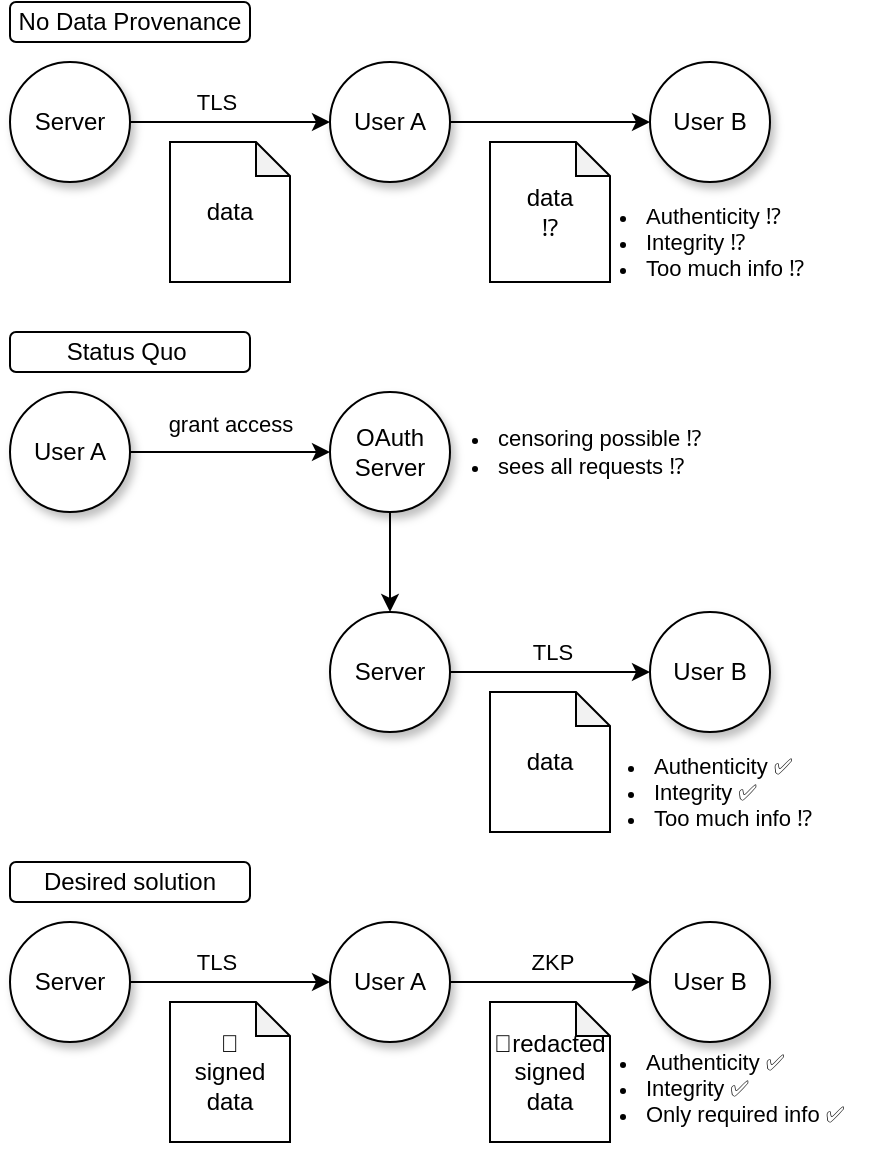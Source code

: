 <mxfile version="21.6.5" type="device">
  <diagram name="Page-1" id="E1Tv2Iv79u1PMs5fWFh_">
    <mxGraphModel dx="748" dy="686" grid="1" gridSize="10" guides="1" tooltips="1" connect="1" arrows="1" fold="1" page="1" pageScale="1" pageWidth="827" pageHeight="1169" math="0" shadow="0">
      <root>
        <mxCell id="0" />
        <mxCell id="1" parent="0" />
        <mxCell id="HxEEL8P-OPklS3m3PPNj-1" value="Server" style="ellipse;whiteSpace=wrap;html=1;aspect=fixed;shadow=1;" parent="1" vertex="1">
          <mxGeometry x="70" y="190" width="60" height="60" as="geometry" />
        </mxCell>
        <mxCell id="HxEEL8P-OPklS3m3PPNj-5" style="edgeStyle=orthogonalEdgeStyle;rounded=0;orthogonalLoop=1;jettySize=auto;html=1;exitX=1;exitY=0.5;exitDx=0;exitDy=0;entryX=0;entryY=0.5;entryDx=0;entryDy=0;" parent="1" source="HxEEL8P-OPklS3m3PPNj-2" target="HxEEL8P-OPklS3m3PPNj-3" edge="1">
          <mxGeometry relative="1" as="geometry" />
        </mxCell>
        <mxCell id="HxEEL8P-OPklS3m3PPNj-2" value="User A" style="ellipse;whiteSpace=wrap;html=1;aspect=fixed;shadow=1;" parent="1" vertex="1">
          <mxGeometry x="230" y="190" width="60" height="60" as="geometry" />
        </mxCell>
        <mxCell id="HxEEL8P-OPklS3m3PPNj-3" value="User B" style="ellipse;whiteSpace=wrap;html=1;aspect=fixed;shadow=1;" parent="1" vertex="1">
          <mxGeometry x="390" y="190" width="60" height="60" as="geometry" />
        </mxCell>
        <mxCell id="HxEEL8P-OPklS3m3PPNj-4" value="" style="endArrow=classic;html=1;rounded=0;exitX=1;exitY=0.5;exitDx=0;exitDy=0;" parent="1" source="HxEEL8P-OPklS3m3PPNj-1" target="HxEEL8P-OPklS3m3PPNj-2" edge="1">
          <mxGeometry width="50" height="50" relative="1" as="geometry">
            <mxPoint x="410" y="360" as="sourcePoint" />
            <mxPoint x="460" y="310" as="targetPoint" />
          </mxGeometry>
        </mxCell>
        <mxCell id="HxEEL8P-OPklS3m3PPNj-6" value="TLS" style="edgeLabel;html=1;align=center;verticalAlign=middle;resizable=0;points=[];" parent="HxEEL8P-OPklS3m3PPNj-4" vertex="1" connectable="0">
          <mxGeometry x="-0.146" y="-1" relative="1" as="geometry">
            <mxPoint y="-11" as="offset" />
          </mxGeometry>
        </mxCell>
        <mxCell id="HxEEL8P-OPklS3m3PPNj-7" value="data" style="shape=note;whiteSpace=wrap;html=1;backgroundOutline=1;darkOpacity=0.05;size=17;" parent="1" vertex="1">
          <mxGeometry x="150" y="230" width="60" height="70" as="geometry" />
        </mxCell>
        <mxCell id="HxEEL8P-OPklS3m3PPNj-8" value="data&lt;br&gt;⁉️" style="shape=note;whiteSpace=wrap;html=1;backgroundOutline=1;darkOpacity=0.05;size=17;" parent="1" vertex="1">
          <mxGeometry x="310" y="230" width="60" height="70" as="geometry" />
        </mxCell>
        <mxCell id="HxEEL8P-OPklS3m3PPNj-9" value="&lt;ul style=&quot;font-size: 11px;&quot;&gt;&lt;li&gt;Authenticity ⁉️&lt;/li&gt;&lt;li style=&quot;border-color: var(--border-color);&quot;&gt;Integrity ⁉️&lt;/li&gt;&lt;li&gt;&lt;span style=&quot;background-color: initial;&quot;&gt;Too much info&amp;nbsp;&lt;/span&gt;⁉️&lt;br&gt;&lt;/li&gt;&lt;/ul&gt;" style="rounded=0;whiteSpace=wrap;html=1;align=left;fillColor=none;strokeColor=none;horizontal=1;" parent="1" vertex="1">
          <mxGeometry x="346" y="250" width="136" height="60" as="geometry" />
        </mxCell>
        <mxCell id="HxEEL8P-OPklS3m3PPNj-18" value="&lt;ul style=&quot;font-size: 11px;&quot;&gt;&lt;li&gt;Authenticity ✅&lt;/li&gt;&lt;li style=&quot;border-color: var(--border-color);&quot;&gt;Integrity&amp;nbsp;✅&lt;/li&gt;&lt;li&gt;&lt;span style=&quot;background-color: initial;&quot;&gt;Too much info&amp;nbsp;&lt;/span&gt;⁉️&lt;br&gt;&lt;/li&gt;&lt;/ul&gt;" style="rounded=0;whiteSpace=wrap;html=1;align=left;fillColor=none;strokeColor=none;horizontal=1;" parent="1" vertex="1">
          <mxGeometry x="350" y="525" width="136" height="60" as="geometry" />
        </mxCell>
        <mxCell id="HxEEL8P-OPklS3m3PPNj-24" value="Server" style="ellipse;whiteSpace=wrap;html=1;aspect=fixed;shadow=1;" parent="1" vertex="1">
          <mxGeometry x="230" y="465" width="60" height="60" as="geometry" />
        </mxCell>
        <mxCell id="HxEEL8P-OPklS3m3PPNj-25" style="rounded=0;orthogonalLoop=1;jettySize=auto;html=1;exitX=1;exitY=0.5;exitDx=0;exitDy=0;entryX=0;entryY=0.5;entryDx=0;entryDy=0;" parent="1" source="HxEEL8P-OPklS3m3PPNj-24" target="HxEEL8P-OPklS3m3PPNj-28" edge="1">
          <mxGeometry relative="1" as="geometry" />
        </mxCell>
        <mxCell id="HxEEL8P-OPklS3m3PPNj-26" value="TLS" style="edgeLabel;html=1;align=center;verticalAlign=middle;resizable=0;points=[];" parent="HxEEL8P-OPklS3m3PPNj-25" vertex="1" connectable="0">
          <mxGeometry x="-0.112" y="2" relative="1" as="geometry">
            <mxPoint x="6" y="-8" as="offset" />
          </mxGeometry>
        </mxCell>
        <mxCell id="HxEEL8P-OPklS3m3PPNj-27" value="User A" style="ellipse;whiteSpace=wrap;html=1;aspect=fixed;shadow=1;" parent="1" vertex="1">
          <mxGeometry x="70" y="355" width="60" height="60" as="geometry" />
        </mxCell>
        <mxCell id="HxEEL8P-OPklS3m3PPNj-28" value="User B" style="ellipse;whiteSpace=wrap;html=1;aspect=fixed;shadow=1;" parent="1" vertex="1">
          <mxGeometry x="390" y="465" width="60" height="60" as="geometry" />
        </mxCell>
        <mxCell id="HxEEL8P-OPklS3m3PPNj-29" value="" style="endArrow=none;html=1;rounded=0;startArrow=classic;startFill=1;endFill=0;" parent="1" source="HxEEL8P-OPklS3m3PPNj-33" target="HxEEL8P-OPklS3m3PPNj-27" edge="1">
          <mxGeometry width="50" height="50" relative="1" as="geometry">
            <mxPoint x="110" y="395" as="sourcePoint" />
            <mxPoint x="450" y="485" as="targetPoint" />
          </mxGeometry>
        </mxCell>
        <mxCell id="HxEEL8P-OPklS3m3PPNj-30" value="grant access" style="edgeLabel;html=1;align=center;verticalAlign=middle;resizable=0;points=[];" parent="HxEEL8P-OPklS3m3PPNj-29" vertex="1" connectable="0">
          <mxGeometry x="-0.004" y="-1" relative="1" as="geometry">
            <mxPoint y="-13" as="offset" />
          </mxGeometry>
        </mxCell>
        <mxCell id="HxEEL8P-OPklS3m3PPNj-31" value="data" style="shape=note;whiteSpace=wrap;html=1;backgroundOutline=1;darkOpacity=0.05;size=17;" parent="1" vertex="1">
          <mxGeometry x="310" y="505" width="60" height="70" as="geometry" />
        </mxCell>
        <mxCell id="HxEEL8P-OPklS3m3PPNj-32" style="edgeStyle=orthogonalEdgeStyle;rounded=0;orthogonalLoop=1;jettySize=auto;html=1;exitX=0.5;exitY=1;exitDx=0;exitDy=0;entryX=0.5;entryY=0;entryDx=0;entryDy=0;" parent="1" source="HxEEL8P-OPklS3m3PPNj-33" target="HxEEL8P-OPklS3m3PPNj-24" edge="1">
          <mxGeometry relative="1" as="geometry" />
        </mxCell>
        <mxCell id="HxEEL8P-OPklS3m3PPNj-33" value="OAuth&lt;br&gt;Server" style="ellipse;whiteSpace=wrap;html=1;aspect=fixed;shadow=1;" parent="1" vertex="1">
          <mxGeometry x="230" y="355" width="60" height="60" as="geometry" />
        </mxCell>
        <mxCell id="HxEEL8P-OPklS3m3PPNj-34" value="&lt;ul style=&quot;font-size: 11px;&quot;&gt;&lt;li&gt;&lt;span style=&quot;background-color: initial;&quot;&gt;censoring possible&lt;/span&gt;&amp;nbsp;⁉️&lt;/li&gt;&lt;li&gt;&lt;span style=&quot;background-color: initial;&quot;&gt;sees all requests&lt;/span&gt;&amp;nbsp;⁉️&lt;/li&gt;&lt;/ul&gt;" style="rounded=0;whiteSpace=wrap;html=1;align=left;fillColor=none;strokeColor=none;horizontal=1;" parent="1" vertex="1">
          <mxGeometry x="272" y="365" width="148" height="40" as="geometry" />
        </mxCell>
        <mxCell id="HxEEL8P-OPklS3m3PPNj-37" value="Server" style="ellipse;whiteSpace=wrap;html=1;aspect=fixed;shadow=1;" parent="1" vertex="1">
          <mxGeometry x="70" y="620" width="60" height="60" as="geometry" />
        </mxCell>
        <mxCell id="HxEEL8P-OPklS3m3PPNj-38" style="edgeStyle=orthogonalEdgeStyle;rounded=0;orthogonalLoop=1;jettySize=auto;html=1;exitX=1;exitY=0.5;exitDx=0;exitDy=0;entryX=0;entryY=0.5;entryDx=0;entryDy=0;" parent="1" source="HxEEL8P-OPklS3m3PPNj-39" target="HxEEL8P-OPklS3m3PPNj-40" edge="1">
          <mxGeometry relative="1" as="geometry" />
        </mxCell>
        <mxCell id="HxEEL8P-OPklS3m3PPNj-49" value="ZKP" style="edgeLabel;html=1;align=center;verticalAlign=middle;resizable=0;points=[];" parent="HxEEL8P-OPklS3m3PPNj-38" vertex="1" connectable="0">
          <mxGeometry x="-0.235" y="1" relative="1" as="geometry">
            <mxPoint x="12" y="-9" as="offset" />
          </mxGeometry>
        </mxCell>
        <mxCell id="HxEEL8P-OPklS3m3PPNj-39" value="User A" style="ellipse;whiteSpace=wrap;html=1;aspect=fixed;shadow=1;" parent="1" vertex="1">
          <mxGeometry x="230" y="620" width="60" height="60" as="geometry" />
        </mxCell>
        <mxCell id="HxEEL8P-OPklS3m3PPNj-40" value="User B" style="ellipse;whiteSpace=wrap;html=1;aspect=fixed;shadow=1;" parent="1" vertex="1">
          <mxGeometry x="390" y="620" width="60" height="60" as="geometry" />
        </mxCell>
        <mxCell id="HxEEL8P-OPklS3m3PPNj-41" value="" style="endArrow=classic;html=1;rounded=0;exitX=1;exitY=0.5;exitDx=0;exitDy=0;" parent="1" source="HxEEL8P-OPklS3m3PPNj-37" target="HxEEL8P-OPklS3m3PPNj-39" edge="1">
          <mxGeometry width="50" height="50" relative="1" as="geometry">
            <mxPoint x="410" y="790" as="sourcePoint" />
            <mxPoint x="460" y="740" as="targetPoint" />
          </mxGeometry>
        </mxCell>
        <mxCell id="HxEEL8P-OPklS3m3PPNj-42" value="TLS" style="edgeLabel;html=1;align=center;verticalAlign=middle;resizable=0;points=[];" parent="HxEEL8P-OPklS3m3PPNj-41" vertex="1" connectable="0">
          <mxGeometry x="-0.146" y="-1" relative="1" as="geometry">
            <mxPoint y="-11" as="offset" />
          </mxGeometry>
        </mxCell>
        <mxCell id="HxEEL8P-OPklS3m3PPNj-43" value="🔐&lt;br&gt;signed&lt;br&gt;data&lt;br&gt;" style="shape=note;whiteSpace=wrap;html=1;backgroundOutline=1;darkOpacity=0.05;size=17;" parent="1" vertex="1">
          <mxGeometry x="150" y="660" width="60" height="70" as="geometry" />
        </mxCell>
        <mxCell id="HxEEL8P-OPklS3m3PPNj-44" value="🔐redacted&lt;br&gt;signed&lt;br style=&quot;border-color: var(--border-color);&quot;&gt;data" style="shape=note;whiteSpace=wrap;html=1;backgroundOutline=1;darkOpacity=0.05;size=17;" parent="1" vertex="1">
          <mxGeometry x="310" y="660" width="60" height="70" as="geometry" />
        </mxCell>
        <mxCell id="HxEEL8P-OPklS3m3PPNj-45" value="&lt;ul style=&quot;font-size: 11px;&quot;&gt;&lt;li style=&quot;border-color: var(--border-color);&quot;&gt;Authenticity ✅&lt;/li&gt;&lt;li style=&quot;border-color: var(--border-color);&quot;&gt;Integrity&amp;nbsp;✅&lt;/li&gt;&lt;li style=&quot;border-color: var(--border-color);&quot;&gt;Only required info&amp;nbsp;✅&lt;br&gt;&lt;/li&gt;&lt;/ul&gt;" style="rounded=0;whiteSpace=wrap;html=1;align=left;fillColor=none;strokeColor=none;horizontal=1;" parent="1" vertex="1">
          <mxGeometry x="346" y="673" width="164" height="60" as="geometry" />
        </mxCell>
        <mxCell id="HxEEL8P-OPklS3m3PPNj-46" value="No Data Provenance" style="rounded=1;whiteSpace=wrap;html=1;" parent="1" vertex="1">
          <mxGeometry x="70" y="160" width="120" height="20" as="geometry" />
        </mxCell>
        <mxCell id="HxEEL8P-OPklS3m3PPNj-47" value="Status Quo&amp;nbsp;" style="rounded=1;whiteSpace=wrap;html=1;" parent="1" vertex="1">
          <mxGeometry x="70" y="325" width="120" height="20" as="geometry" />
        </mxCell>
        <mxCell id="HxEEL8P-OPklS3m3PPNj-48" value="Desired solution" style="rounded=1;whiteSpace=wrap;html=1;" parent="1" vertex="1">
          <mxGeometry x="70" y="590" width="120" height="20" as="geometry" />
        </mxCell>
      </root>
    </mxGraphModel>
  </diagram>
</mxfile>
